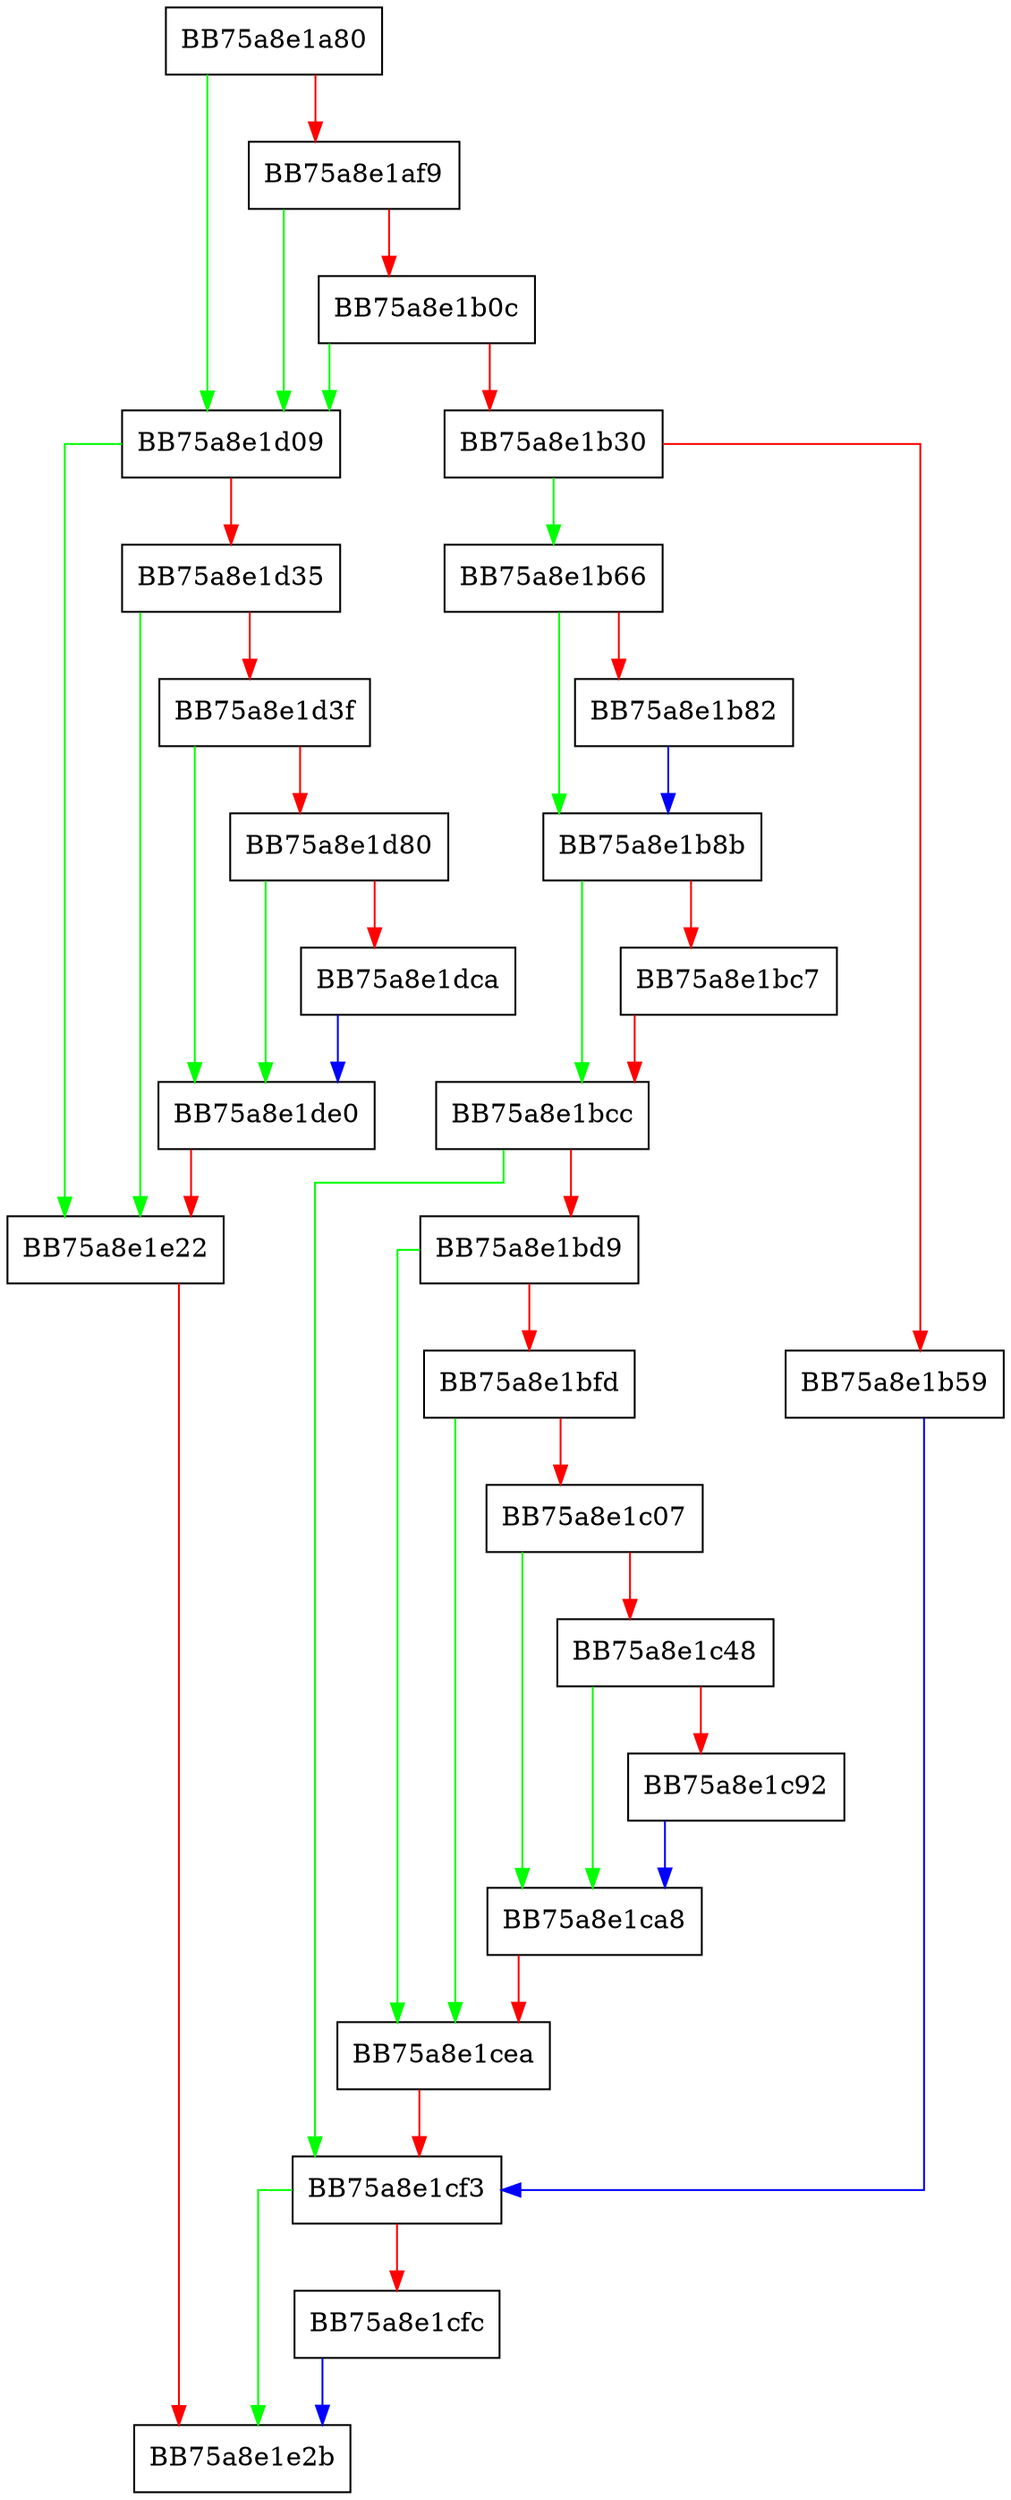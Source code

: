 digraph _decode_async_callback {
  node [shape="box"];
  graph [splines=ortho];
  BB75a8e1a80 -> BB75a8e1d09 [color="green"];
  BB75a8e1a80 -> BB75a8e1af9 [color="red"];
  BB75a8e1af9 -> BB75a8e1d09 [color="green"];
  BB75a8e1af9 -> BB75a8e1b0c [color="red"];
  BB75a8e1b0c -> BB75a8e1d09 [color="green"];
  BB75a8e1b0c -> BB75a8e1b30 [color="red"];
  BB75a8e1b30 -> BB75a8e1b66 [color="green"];
  BB75a8e1b30 -> BB75a8e1b59 [color="red"];
  BB75a8e1b59 -> BB75a8e1cf3 [color="blue"];
  BB75a8e1b66 -> BB75a8e1b8b [color="green"];
  BB75a8e1b66 -> BB75a8e1b82 [color="red"];
  BB75a8e1b82 -> BB75a8e1b8b [color="blue"];
  BB75a8e1b8b -> BB75a8e1bcc [color="green"];
  BB75a8e1b8b -> BB75a8e1bc7 [color="red"];
  BB75a8e1bc7 -> BB75a8e1bcc [color="red"];
  BB75a8e1bcc -> BB75a8e1cf3 [color="green"];
  BB75a8e1bcc -> BB75a8e1bd9 [color="red"];
  BB75a8e1bd9 -> BB75a8e1cea [color="green"];
  BB75a8e1bd9 -> BB75a8e1bfd [color="red"];
  BB75a8e1bfd -> BB75a8e1cea [color="green"];
  BB75a8e1bfd -> BB75a8e1c07 [color="red"];
  BB75a8e1c07 -> BB75a8e1ca8 [color="green"];
  BB75a8e1c07 -> BB75a8e1c48 [color="red"];
  BB75a8e1c48 -> BB75a8e1ca8 [color="green"];
  BB75a8e1c48 -> BB75a8e1c92 [color="red"];
  BB75a8e1c92 -> BB75a8e1ca8 [color="blue"];
  BB75a8e1ca8 -> BB75a8e1cea [color="red"];
  BB75a8e1cea -> BB75a8e1cf3 [color="red"];
  BB75a8e1cf3 -> BB75a8e1e2b [color="green"];
  BB75a8e1cf3 -> BB75a8e1cfc [color="red"];
  BB75a8e1cfc -> BB75a8e1e2b [color="blue"];
  BB75a8e1d09 -> BB75a8e1e22 [color="green"];
  BB75a8e1d09 -> BB75a8e1d35 [color="red"];
  BB75a8e1d35 -> BB75a8e1e22 [color="green"];
  BB75a8e1d35 -> BB75a8e1d3f [color="red"];
  BB75a8e1d3f -> BB75a8e1de0 [color="green"];
  BB75a8e1d3f -> BB75a8e1d80 [color="red"];
  BB75a8e1d80 -> BB75a8e1de0 [color="green"];
  BB75a8e1d80 -> BB75a8e1dca [color="red"];
  BB75a8e1dca -> BB75a8e1de0 [color="blue"];
  BB75a8e1de0 -> BB75a8e1e22 [color="red"];
  BB75a8e1e22 -> BB75a8e1e2b [color="red"];
}